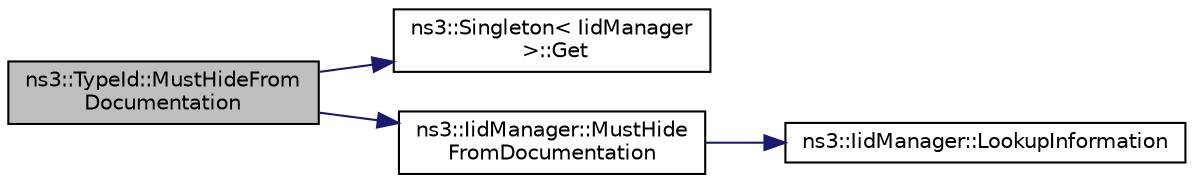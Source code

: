 digraph "ns3::TypeId::MustHideFromDocumentation"
{
  edge [fontname="Helvetica",fontsize="10",labelfontname="Helvetica",labelfontsize="10"];
  node [fontname="Helvetica",fontsize="10",shape=record];
  rankdir="LR";
  Node1 [label="ns3::TypeId::MustHideFrom\lDocumentation",height=0.2,width=0.4,color="black", fillcolor="grey75", style="filled", fontcolor="black"];
  Node1 -> Node2 [color="midnightblue",fontsize="10",style="solid"];
  Node2 [label="ns3::Singleton\< IidManager\l \>::Get",height=0.2,width=0.4,color="black", fillcolor="white", style="filled",URL="$d8/d77/classns3_1_1Singleton.html#a80a2cd3c25a27ea72add7a9f7a141ffa"];
  Node1 -> Node3 [color="midnightblue",fontsize="10",style="solid"];
  Node3 [label="ns3::IidManager::MustHide\lFromDocumentation",height=0.2,width=0.4,color="black", fillcolor="white", style="filled",URL="$d4/d1c/classns3_1_1IidManager.html#af49b126e8bc80cf7dbdb36ed3d092019"];
  Node3 -> Node4 [color="midnightblue",fontsize="10",style="solid"];
  Node4 [label="ns3::IidManager::LookupInformation",height=0.2,width=0.4,color="black", fillcolor="white", style="filled",URL="$d4/d1c/classns3_1_1IidManager.html#a6b1f4ba2815dba27a377e8a8db2384cf"];
}
